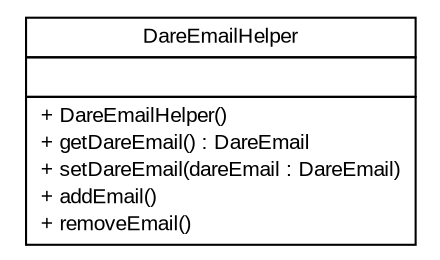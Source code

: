 #!/usr/local/bin/dot
#
# Class diagram 
# Generated by UMLGraph version R5_6 (http://www.umlgraph.org/)
#

digraph G {
	edge [fontname="arial",fontsize=10,labelfontname="arial",labelfontsize=10];
	node [fontname="arial",fontsize=10,shape=plaintext];
	nodesep=0.25;
	ranksep=0.5;
	// br.gov.to.sefaz.arr.parametros.managedbean.helper.DareEmailHelper
	c209933 [label=<<table title="br.gov.to.sefaz.arr.parametros.managedbean.helper.DareEmailHelper" border="0" cellborder="1" cellspacing="0" cellpadding="2" port="p" href="./DareEmailHelper.html">
		<tr><td><table border="0" cellspacing="0" cellpadding="1">
<tr><td align="center" balign="center"> DareEmailHelper </td></tr>
		</table></td></tr>
		<tr><td><table border="0" cellspacing="0" cellpadding="1">
<tr><td align="left" balign="left">  </td></tr>
		</table></td></tr>
		<tr><td><table border="0" cellspacing="0" cellpadding="1">
<tr><td align="left" balign="left"> + DareEmailHelper() </td></tr>
<tr><td align="left" balign="left"> + getDareEmail() : DareEmail </td></tr>
<tr><td align="left" balign="left"> + setDareEmail(dareEmail : DareEmail) </td></tr>
<tr><td align="left" balign="left"> + addEmail() </td></tr>
<tr><td align="left" balign="left"> + removeEmail() </td></tr>
		</table></td></tr>
		</table>>, URL="./DareEmailHelper.html", fontname="arial", fontcolor="black", fontsize=10.0];
}

